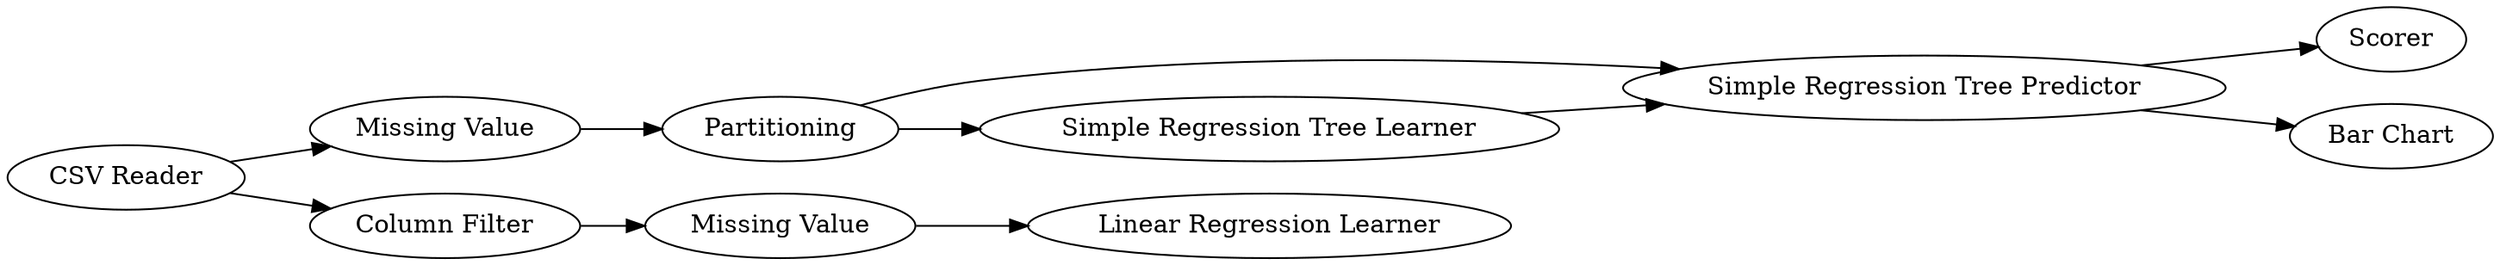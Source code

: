 digraph {
	7 -> 8
	7 -> 11
	3 -> 4
	10 -> 5
	1 -> 10
	5 -> 6
	1 -> 2
	2 -> 3
	6 -> 7
	5 -> 7
	5 [label=Partitioning]
	1 [label="CSV Reader"]
	7 [label="Simple Regression Tree Predictor"]
	11 [label="Bar Chart"]
	4 [label="Linear Regression Learner"]
	6 [label="Simple Regression Tree Learner"]
	8 [label=Scorer]
	3 [label="Missing Value"]
	2 [label="Column Filter"]
	10 [label="Missing Value"]
	rankdir=LR
}
